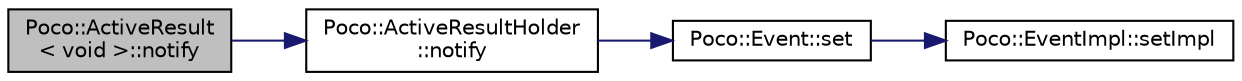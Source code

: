 digraph "Poco::ActiveResult&lt; void &gt;::notify"
{
 // LATEX_PDF_SIZE
  edge [fontname="Helvetica",fontsize="10",labelfontname="Helvetica",labelfontsize="10"];
  node [fontname="Helvetica",fontsize="10",shape=record];
  rankdir="LR";
  Node1 [label="Poco::ActiveResult\l\< void \>::notify",height=0.2,width=0.4,color="black", fillcolor="grey75", style="filled", fontcolor="black",tooltip=" "];
  Node1 -> Node2 [color="midnightblue",fontsize="10",style="solid",fontname="Helvetica"];
  Node2 [label="Poco::ActiveResultHolder\l::notify",height=0.2,width=0.4,color="black", fillcolor="white", style="filled",URL="$classPoco_1_1ActiveResultHolder.html#a8a5dab5dee70f49649e7869b6464780f",tooltip="Notifies the invoking thread that the result became available."];
  Node2 -> Node3 [color="midnightblue",fontsize="10",style="solid",fontname="Helvetica"];
  Node3 [label="Poco::Event::set",height=0.2,width=0.4,color="black", fillcolor="white", style="filled",URL="$classPoco_1_1Event.html#a99a0419c5b9481bfc28efb3fa21f7979",tooltip="Destroys the event."];
  Node3 -> Node4 [color="midnightblue",fontsize="10",style="solid",fontname="Helvetica"];
  Node4 [label="Poco::EventImpl::setImpl",height=0.2,width=0.4,color="black", fillcolor="white", style="filled",URL="$classPoco_1_1EventImpl.html#a3b222e22982c18c5aef6de544feb4d97",tooltip=" "];
}
